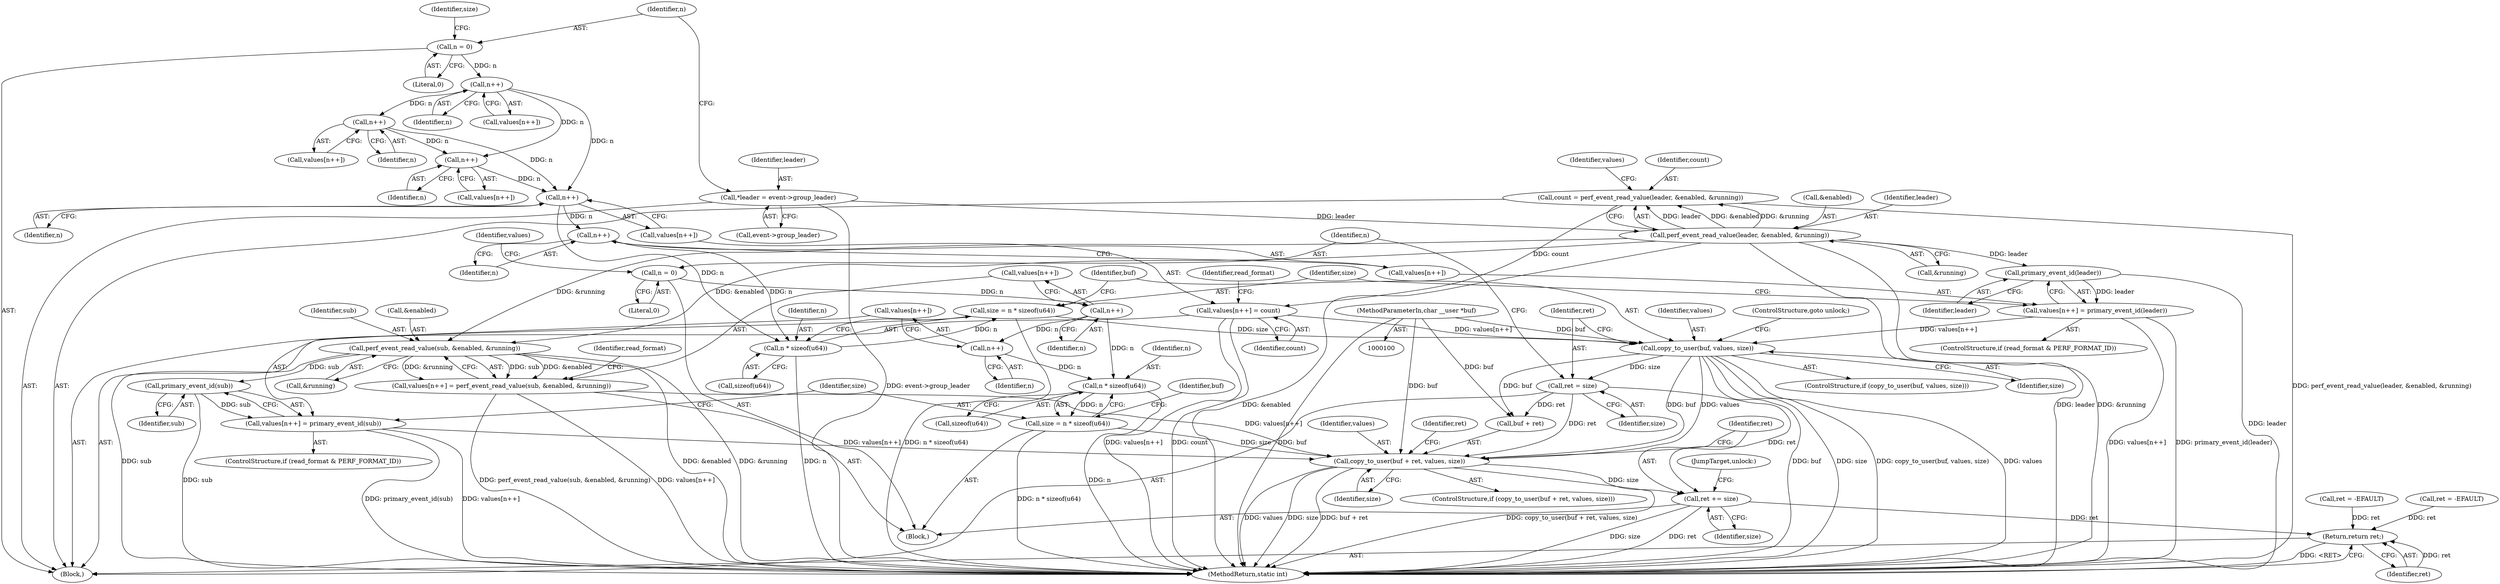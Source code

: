 digraph "1_linux_f63a8daa5812afef4f06c962351687e1ff9ccb2b_4@API" {
"1000243" [label="(Call,copy_to_user(buf + ret, values, size))"];
"1000202" [label="(Call,copy_to_user(buf, values, size))"];
"1000103" [label="(MethodParameterIn,char __user *buf)"];
"1000178" [label="(Call,values[n++] = count)"];
"1000140" [label="(Call,count = perf_event_read_value(leader, &enabled, &running))"];
"1000142" [label="(Call,perf_event_read_value(leader, &enabled, &running))"];
"1000106" [label="(Call,*leader = event->group_leader)"];
"1000188" [label="(Call,values[n++] = primary_event_id(leader))"];
"1000193" [label="(Call,primary_event_id(leader))"];
"1000195" [label="(Call,size = n * sizeof(u64))"];
"1000197" [label="(Call,n * sizeof(u64))"];
"1000181" [label="(Call,n++)"];
"1000175" [label="(Call,n++)"];
"1000165" [label="(Call,n++)"];
"1000151" [label="(Call,n++)"];
"1000113" [label="(Call,n = 0)"];
"1000191" [label="(Call,n++)"];
"1000207" [label="(Call,ret = size)"];
"1000229" [label="(Call,values[n++] = primary_event_id(sub))"];
"1000234" [label="(Call,primary_event_id(sub))"];
"1000219" [label="(Call,perf_event_read_value(sub, &enabled, &running))"];
"1000214" [label="(Call,values[n++] = perf_event_read_value(sub, &enabled, &running))"];
"1000236" [label="(Call,size = n * sizeof(u64))"];
"1000238" [label="(Call,n * sizeof(u64))"];
"1000232" [label="(Call,n++)"];
"1000217" [label="(Call,n++)"];
"1000211" [label="(Call,n = 0)"];
"1000255" [label="(Call,ret += size)"];
"1000264" [label="(Return,return ret;)"];
"1000195" [label="(Call,size = n * sizeof(u64))"];
"1000204" [label="(Identifier,values)"];
"1000104" [label="(Block,)"];
"1000225" [label="(ControlStructure,if (read_format & PERF_FORMAT_ID))"];
"1000178" [label="(Call,values[n++] = count)"];
"1000113" [label="(Call,n = 0)"];
"1000234" [label="(Call,primary_event_id(sub))"];
"1000103" [label="(MethodParameterIn,char __user *buf)"];
"1000251" [label="(Identifier,ret)"];
"1000196" [label="(Identifier,size)"];
"1000248" [label="(Identifier,size)"];
"1000242" [label="(ControlStructure,if (copy_to_user(buf + ret, values, size)))"];
"1000219" [label="(Call,perf_event_read_value(sub, &enabled, &running))"];
"1000194" [label="(Identifier,leader)"];
"1000175" [label="(Call,n++)"];
"1000198" [label="(Identifier,n)"];
"1000176" [label="(Identifier,n)"];
"1000215" [label="(Call,values[n++])"];
"1000150" [label="(Identifier,values)"];
"1000212" [label="(Identifier,n)"];
"1000188" [label="(Call,values[n++] = primary_event_id(leader))"];
"1000181" [label="(Call,n++)"];
"1000256" [label="(Identifier,ret)"];
"1000182" [label="(Identifier,n)"];
"1000152" [label="(Identifier,n)"];
"1000243" [label="(Call,copy_to_user(buf + ret, values, size))"];
"1000165" [label="(Call,n++)"];
"1000240" [label="(Call,sizeof(u64))"];
"1000247" [label="(Identifier,values)"];
"1000207" [label="(Call,ret = size)"];
"1000121" [label="(Call,ret = -EFAULT)"];
"1000193" [label="(Call,primary_event_id(leader))"];
"1000151" [label="(Call,n++)"];
"1000216" [label="(Identifier,values)"];
"1000107" [label="(Identifier,leader)"];
"1000239" [label="(Identifier,n)"];
"1000106" [label="(Call,*leader = event->group_leader)"];
"1000146" [label="(Call,&running)"];
"1000115" [label="(Literal,0)"];
"1000220" [label="(Identifier,sub)"];
"1000227" [label="(Identifier,read_format)"];
"1000149" [label="(Call,values[n++])"];
"1000163" [label="(Call,values[n++])"];
"1000108" [label="(Call,event->group_leader)"];
"1000203" [label="(Identifier,buf)"];
"1000250" [label="(Call,ret = -EFAULT)"];
"1000191" [label="(Call,n++)"];
"1000192" [label="(Identifier,n)"];
"1000206" [label="(ControlStructure,goto unlock;)"];
"1000236" [label="(Call,size = n * sizeof(u64))"];
"1000230" [label="(Call,values[n++])"];
"1000233" [label="(Identifier,n)"];
"1000232" [label="(Call,n++)"];
"1000218" [label="(Identifier,n)"];
"1000221" [label="(Call,&enabled)"];
"1000140" [label="(Call,count = perf_event_read_value(leader, &enabled, &running))"];
"1000245" [label="(Identifier,buf)"];
"1000266" [label="(MethodReturn,static int)"];
"1000235" [label="(Identifier,sub)"];
"1000238" [label="(Call,n * sizeof(u64))"];
"1000118" [label="(Identifier,size)"];
"1000209" [label="(Identifier,size)"];
"1000214" [label="(Call,values[n++] = perf_event_read_value(sub, &enabled, &running))"];
"1000197" [label="(Call,n * sizeof(u64))"];
"1000144" [label="(Call,&enabled)"];
"1000184" [label="(ControlStructure,if (read_format & PERF_FORMAT_ID))"];
"1000264" [label="(Return,return ret;)"];
"1000244" [label="(Call,buf + ret)"];
"1000229" [label="(Call,values[n++] = primary_event_id(sub))"];
"1000166" [label="(Identifier,n)"];
"1000143" [label="(Identifier,leader)"];
"1000186" [label="(Identifier,read_format)"];
"1000258" [label="(JumpTarget,unlock:)"];
"1000223" [label="(Call,&running)"];
"1000208" [label="(Identifier,ret)"];
"1000211" [label="(Call,n = 0)"];
"1000179" [label="(Call,values[n++])"];
"1000183" [label="(Identifier,count)"];
"1000255" [label="(Call,ret += size)"];
"1000114" [label="(Identifier,n)"];
"1000201" [label="(ControlStructure,if (copy_to_user(buf, values, size)))"];
"1000265" [label="(Identifier,ret)"];
"1000202" [label="(Call,copy_to_user(buf, values, size))"];
"1000199" [label="(Call,sizeof(u64))"];
"1000205" [label="(Identifier,size)"];
"1000210" [label="(Block,)"];
"1000237" [label="(Identifier,size)"];
"1000142" [label="(Call,perf_event_read_value(leader, &enabled, &running))"];
"1000217" [label="(Call,n++)"];
"1000213" [label="(Literal,0)"];
"1000141" [label="(Identifier,count)"];
"1000257" [label="(Identifier,size)"];
"1000189" [label="(Call,values[n++])"];
"1000173" [label="(Call,values[n++])"];
"1000243" -> "1000242"  [label="AST: "];
"1000243" -> "1000248"  [label="CFG: "];
"1000244" -> "1000243"  [label="AST: "];
"1000247" -> "1000243"  [label="AST: "];
"1000248" -> "1000243"  [label="AST: "];
"1000251" -> "1000243"  [label="CFG: "];
"1000256" -> "1000243"  [label="CFG: "];
"1000243" -> "1000266"  [label="DDG: size"];
"1000243" -> "1000266"  [label="DDG: buf + ret"];
"1000243" -> "1000266"  [label="DDG: copy_to_user(buf + ret, values, size)"];
"1000243" -> "1000266"  [label="DDG: values"];
"1000202" -> "1000243"  [label="DDG: buf"];
"1000202" -> "1000243"  [label="DDG: values"];
"1000103" -> "1000243"  [label="DDG: buf"];
"1000207" -> "1000243"  [label="DDG: ret"];
"1000229" -> "1000243"  [label="DDG: values[n++]"];
"1000214" -> "1000243"  [label="DDG: values[n++]"];
"1000236" -> "1000243"  [label="DDG: size"];
"1000243" -> "1000255"  [label="DDG: size"];
"1000202" -> "1000201"  [label="AST: "];
"1000202" -> "1000205"  [label="CFG: "];
"1000203" -> "1000202"  [label="AST: "];
"1000204" -> "1000202"  [label="AST: "];
"1000205" -> "1000202"  [label="AST: "];
"1000206" -> "1000202"  [label="CFG: "];
"1000208" -> "1000202"  [label="CFG: "];
"1000202" -> "1000266"  [label="DDG: buf"];
"1000202" -> "1000266"  [label="DDG: size"];
"1000202" -> "1000266"  [label="DDG: copy_to_user(buf, values, size)"];
"1000202" -> "1000266"  [label="DDG: values"];
"1000103" -> "1000202"  [label="DDG: buf"];
"1000178" -> "1000202"  [label="DDG: values[n++]"];
"1000188" -> "1000202"  [label="DDG: values[n++]"];
"1000195" -> "1000202"  [label="DDG: size"];
"1000202" -> "1000207"  [label="DDG: size"];
"1000202" -> "1000244"  [label="DDG: buf"];
"1000103" -> "1000100"  [label="AST: "];
"1000103" -> "1000266"  [label="DDG: buf"];
"1000103" -> "1000244"  [label="DDG: buf"];
"1000178" -> "1000104"  [label="AST: "];
"1000178" -> "1000183"  [label="CFG: "];
"1000179" -> "1000178"  [label="AST: "];
"1000183" -> "1000178"  [label="AST: "];
"1000186" -> "1000178"  [label="CFG: "];
"1000178" -> "1000266"  [label="DDG: values[n++]"];
"1000178" -> "1000266"  [label="DDG: count"];
"1000140" -> "1000178"  [label="DDG: count"];
"1000140" -> "1000104"  [label="AST: "];
"1000140" -> "1000142"  [label="CFG: "];
"1000141" -> "1000140"  [label="AST: "];
"1000142" -> "1000140"  [label="AST: "];
"1000150" -> "1000140"  [label="CFG: "];
"1000140" -> "1000266"  [label="DDG: perf_event_read_value(leader, &enabled, &running)"];
"1000142" -> "1000140"  [label="DDG: leader"];
"1000142" -> "1000140"  [label="DDG: &enabled"];
"1000142" -> "1000140"  [label="DDG: &running"];
"1000142" -> "1000146"  [label="CFG: "];
"1000143" -> "1000142"  [label="AST: "];
"1000144" -> "1000142"  [label="AST: "];
"1000146" -> "1000142"  [label="AST: "];
"1000142" -> "1000266"  [label="DDG: &enabled"];
"1000142" -> "1000266"  [label="DDG: leader"];
"1000142" -> "1000266"  [label="DDG: &running"];
"1000106" -> "1000142"  [label="DDG: leader"];
"1000142" -> "1000193"  [label="DDG: leader"];
"1000142" -> "1000219"  [label="DDG: &enabled"];
"1000142" -> "1000219"  [label="DDG: &running"];
"1000106" -> "1000104"  [label="AST: "];
"1000106" -> "1000108"  [label="CFG: "];
"1000107" -> "1000106"  [label="AST: "];
"1000108" -> "1000106"  [label="AST: "];
"1000114" -> "1000106"  [label="CFG: "];
"1000106" -> "1000266"  [label="DDG: event->group_leader"];
"1000188" -> "1000184"  [label="AST: "];
"1000188" -> "1000193"  [label="CFG: "];
"1000189" -> "1000188"  [label="AST: "];
"1000193" -> "1000188"  [label="AST: "];
"1000196" -> "1000188"  [label="CFG: "];
"1000188" -> "1000266"  [label="DDG: values[n++]"];
"1000188" -> "1000266"  [label="DDG: primary_event_id(leader)"];
"1000193" -> "1000188"  [label="DDG: leader"];
"1000193" -> "1000194"  [label="CFG: "];
"1000194" -> "1000193"  [label="AST: "];
"1000193" -> "1000266"  [label="DDG: leader"];
"1000195" -> "1000104"  [label="AST: "];
"1000195" -> "1000197"  [label="CFG: "];
"1000196" -> "1000195"  [label="AST: "];
"1000197" -> "1000195"  [label="AST: "];
"1000203" -> "1000195"  [label="CFG: "];
"1000195" -> "1000266"  [label="DDG: n * sizeof(u64)"];
"1000197" -> "1000195"  [label="DDG: n"];
"1000197" -> "1000199"  [label="CFG: "];
"1000198" -> "1000197"  [label="AST: "];
"1000199" -> "1000197"  [label="AST: "];
"1000197" -> "1000266"  [label="DDG: n"];
"1000181" -> "1000197"  [label="DDG: n"];
"1000191" -> "1000197"  [label="DDG: n"];
"1000181" -> "1000179"  [label="AST: "];
"1000181" -> "1000182"  [label="CFG: "];
"1000182" -> "1000181"  [label="AST: "];
"1000179" -> "1000181"  [label="CFG: "];
"1000175" -> "1000181"  [label="DDG: n"];
"1000165" -> "1000181"  [label="DDG: n"];
"1000151" -> "1000181"  [label="DDG: n"];
"1000181" -> "1000191"  [label="DDG: n"];
"1000175" -> "1000173"  [label="AST: "];
"1000175" -> "1000176"  [label="CFG: "];
"1000176" -> "1000175"  [label="AST: "];
"1000173" -> "1000175"  [label="CFG: "];
"1000165" -> "1000175"  [label="DDG: n"];
"1000151" -> "1000175"  [label="DDG: n"];
"1000165" -> "1000163"  [label="AST: "];
"1000165" -> "1000166"  [label="CFG: "];
"1000166" -> "1000165"  [label="AST: "];
"1000163" -> "1000165"  [label="CFG: "];
"1000151" -> "1000165"  [label="DDG: n"];
"1000151" -> "1000149"  [label="AST: "];
"1000151" -> "1000152"  [label="CFG: "];
"1000152" -> "1000151"  [label="AST: "];
"1000149" -> "1000151"  [label="CFG: "];
"1000113" -> "1000151"  [label="DDG: n"];
"1000113" -> "1000104"  [label="AST: "];
"1000113" -> "1000115"  [label="CFG: "];
"1000114" -> "1000113"  [label="AST: "];
"1000115" -> "1000113"  [label="AST: "];
"1000118" -> "1000113"  [label="CFG: "];
"1000191" -> "1000189"  [label="AST: "];
"1000191" -> "1000192"  [label="CFG: "];
"1000192" -> "1000191"  [label="AST: "];
"1000189" -> "1000191"  [label="CFG: "];
"1000207" -> "1000104"  [label="AST: "];
"1000207" -> "1000209"  [label="CFG: "];
"1000208" -> "1000207"  [label="AST: "];
"1000209" -> "1000207"  [label="AST: "];
"1000212" -> "1000207"  [label="CFG: "];
"1000207" -> "1000244"  [label="DDG: ret"];
"1000207" -> "1000255"  [label="DDG: ret"];
"1000229" -> "1000225"  [label="AST: "];
"1000229" -> "1000234"  [label="CFG: "];
"1000230" -> "1000229"  [label="AST: "];
"1000234" -> "1000229"  [label="AST: "];
"1000237" -> "1000229"  [label="CFG: "];
"1000229" -> "1000266"  [label="DDG: primary_event_id(sub)"];
"1000229" -> "1000266"  [label="DDG: values[n++]"];
"1000234" -> "1000229"  [label="DDG: sub"];
"1000234" -> "1000235"  [label="CFG: "];
"1000235" -> "1000234"  [label="AST: "];
"1000234" -> "1000266"  [label="DDG: sub"];
"1000219" -> "1000234"  [label="DDG: sub"];
"1000219" -> "1000214"  [label="AST: "];
"1000219" -> "1000223"  [label="CFG: "];
"1000220" -> "1000219"  [label="AST: "];
"1000221" -> "1000219"  [label="AST: "];
"1000223" -> "1000219"  [label="AST: "];
"1000214" -> "1000219"  [label="CFG: "];
"1000219" -> "1000266"  [label="DDG: &enabled"];
"1000219" -> "1000266"  [label="DDG: &running"];
"1000219" -> "1000266"  [label="DDG: sub"];
"1000219" -> "1000214"  [label="DDG: sub"];
"1000219" -> "1000214"  [label="DDG: &enabled"];
"1000219" -> "1000214"  [label="DDG: &running"];
"1000214" -> "1000210"  [label="AST: "];
"1000215" -> "1000214"  [label="AST: "];
"1000227" -> "1000214"  [label="CFG: "];
"1000214" -> "1000266"  [label="DDG: perf_event_read_value(sub, &enabled, &running)"];
"1000214" -> "1000266"  [label="DDG: values[n++]"];
"1000236" -> "1000210"  [label="AST: "];
"1000236" -> "1000238"  [label="CFG: "];
"1000237" -> "1000236"  [label="AST: "];
"1000238" -> "1000236"  [label="AST: "];
"1000245" -> "1000236"  [label="CFG: "];
"1000236" -> "1000266"  [label="DDG: n * sizeof(u64)"];
"1000238" -> "1000236"  [label="DDG: n"];
"1000238" -> "1000240"  [label="CFG: "];
"1000239" -> "1000238"  [label="AST: "];
"1000240" -> "1000238"  [label="AST: "];
"1000238" -> "1000266"  [label="DDG: n"];
"1000232" -> "1000238"  [label="DDG: n"];
"1000217" -> "1000238"  [label="DDG: n"];
"1000232" -> "1000230"  [label="AST: "];
"1000232" -> "1000233"  [label="CFG: "];
"1000233" -> "1000232"  [label="AST: "];
"1000230" -> "1000232"  [label="CFG: "];
"1000217" -> "1000232"  [label="DDG: n"];
"1000217" -> "1000215"  [label="AST: "];
"1000217" -> "1000218"  [label="CFG: "];
"1000218" -> "1000217"  [label="AST: "];
"1000215" -> "1000217"  [label="CFG: "];
"1000211" -> "1000217"  [label="DDG: n"];
"1000211" -> "1000210"  [label="AST: "];
"1000211" -> "1000213"  [label="CFG: "];
"1000212" -> "1000211"  [label="AST: "];
"1000213" -> "1000211"  [label="AST: "];
"1000216" -> "1000211"  [label="CFG: "];
"1000255" -> "1000210"  [label="AST: "];
"1000255" -> "1000257"  [label="CFG: "];
"1000256" -> "1000255"  [label="AST: "];
"1000257" -> "1000255"  [label="AST: "];
"1000258" -> "1000255"  [label="CFG: "];
"1000255" -> "1000266"  [label="DDG: size"];
"1000255" -> "1000266"  [label="DDG: ret"];
"1000255" -> "1000264"  [label="DDG: ret"];
"1000264" -> "1000104"  [label="AST: "];
"1000264" -> "1000265"  [label="CFG: "];
"1000265" -> "1000264"  [label="AST: "];
"1000266" -> "1000264"  [label="CFG: "];
"1000264" -> "1000266"  [label="DDG: <RET>"];
"1000265" -> "1000264"  [label="DDG: ret"];
"1000250" -> "1000264"  [label="DDG: ret"];
"1000121" -> "1000264"  [label="DDG: ret"];
}

